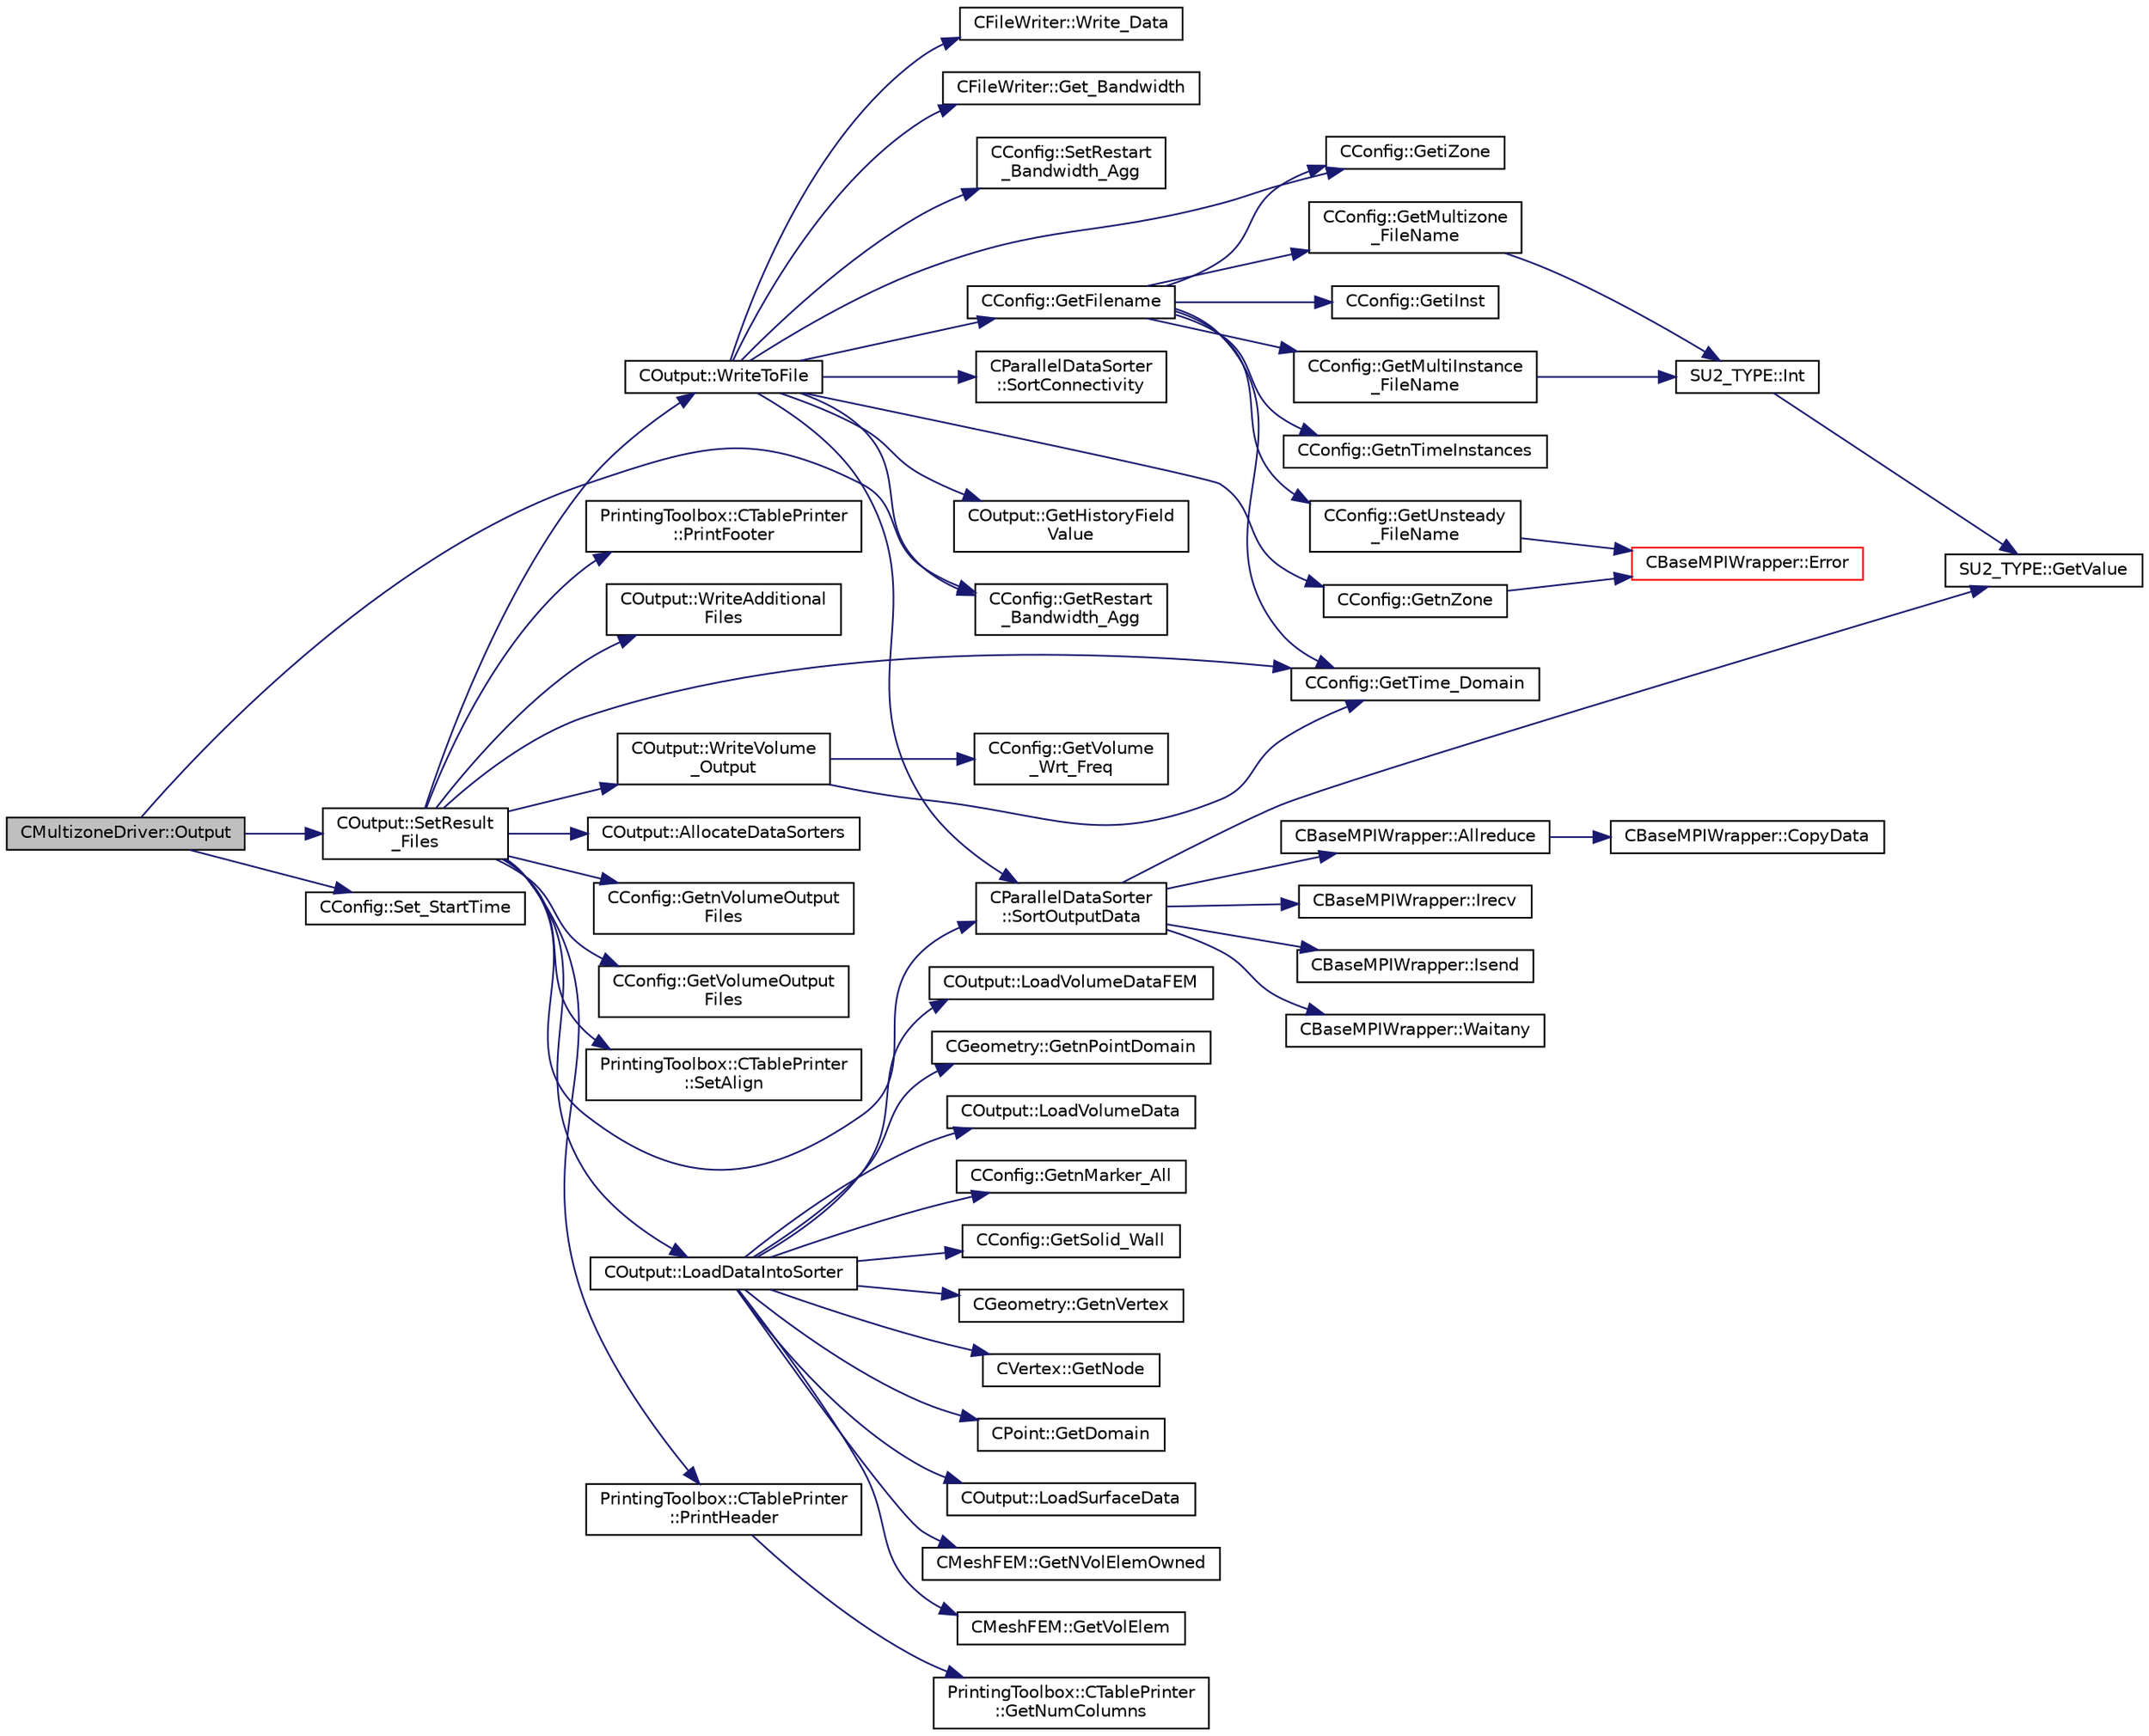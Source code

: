 digraph "CMultizoneDriver::Output"
{
  edge [fontname="Helvetica",fontsize="10",labelfontname="Helvetica",labelfontsize="10"];
  node [fontname="Helvetica",fontsize="10",shape=record];
  rankdir="LR";
  Node513 [label="CMultizoneDriver::Output",height=0.2,width=0.4,color="black", fillcolor="grey75", style="filled", fontcolor="black"];
  Node513 -> Node514 [color="midnightblue",fontsize="10",style="solid",fontname="Helvetica"];
  Node514 [label="COutput::SetResult\l_Files",height=0.2,width=0.4,color="black", fillcolor="white", style="filled",URL="$class_c_output.html#a8cae0e94e8769f55d5865df600acbc2f",tooltip="Loop through all requested output files and write the volume output data. "];
  Node514 -> Node515 [color="midnightblue",fontsize="10",style="solid",fontname="Helvetica"];
  Node515 [label="COutput::WriteVolume\l_Output",height=0.2,width=0.4,color="black", fillcolor="white", style="filled",URL="$class_c_output.html#a6bb81c295bd6c8f355af10e70ef722cf",tooltip="Determines if the the volume output should be written. "];
  Node515 -> Node516 [color="midnightblue",fontsize="10",style="solid",fontname="Helvetica"];
  Node516 [label="CConfig::GetTime_Domain",height=0.2,width=0.4,color="black", fillcolor="white", style="filled",URL="$class_c_config.html#a6a11350b3c8d7577318be43cda6f7292",tooltip="Check if the multizone problem is solved for time domain. "];
  Node515 -> Node517 [color="midnightblue",fontsize="10",style="solid",fontname="Helvetica"];
  Node517 [label="CConfig::GetVolume\l_Wrt_Freq",height=0.2,width=0.4,color="black", fillcolor="white", style="filled",URL="$class_c_config.html#afcbc5bb8f664e7ccef9f2b195f849600",tooltip="GetScreen_Wrt_Freq_Inner. "];
  Node514 -> Node518 [color="midnightblue",fontsize="10",style="solid",fontname="Helvetica"];
  Node518 [label="COutput::AllocateDataSorters",height=0.2,width=0.4,color="black", fillcolor="white", style="filled",URL="$class_c_output.html#a576a9991a81b18368a1f8ad09b8c65cf",tooltip="Allocates the data sorters if necessary. "];
  Node514 -> Node516 [color="midnightblue",fontsize="10",style="solid",fontname="Helvetica"];
  Node514 -> Node519 [color="midnightblue",fontsize="10",style="solid",fontname="Helvetica"];
  Node519 [label="COutput::LoadDataIntoSorter",height=0.2,width=0.4,color="black", fillcolor="white", style="filled",URL="$class_c_output.html#ac54efb9d794c522e1bef6cb4ed0d5b9f",tooltip="Load up the values of the requested volume fields into ::Local_Data array. "];
  Node519 -> Node520 [color="midnightblue",fontsize="10",style="solid",fontname="Helvetica"];
  Node520 [label="CMeshFEM::GetNVolElemOwned",height=0.2,width=0.4,color="black", fillcolor="white", style="filled",URL="$class_c_mesh_f_e_m.html#a665c7319b3d55a66ba83cd074b35f9a5",tooltip="Function, which makes available the number of owned volume elements in the local FEM mesh..."];
  Node519 -> Node521 [color="midnightblue",fontsize="10",style="solid",fontname="Helvetica"];
  Node521 [label="CMeshFEM::GetVolElem",height=0.2,width=0.4,color="black", fillcolor="white", style="filled",URL="$class_c_mesh_f_e_m.html#a838a7b4f4ad6edcf019a90113a09b290",tooltip="Function, which makes available the volume elements in the local FEM mesh. "];
  Node519 -> Node522 [color="midnightblue",fontsize="10",style="solid",fontname="Helvetica"];
  Node522 [label="COutput::LoadVolumeDataFEM",height=0.2,width=0.4,color="black", fillcolor="white", style="filled",URL="$class_c_output.html#a379815a77f3a10e96834a95ff74d57f1",tooltip="Set the values of the volume output fields for a point. "];
  Node519 -> Node523 [color="midnightblue",fontsize="10",style="solid",fontname="Helvetica"];
  Node523 [label="CGeometry::GetnPointDomain",height=0.2,width=0.4,color="black", fillcolor="white", style="filled",URL="$class_c_geometry.html#a4fc7de3bff7b6f8c35717016d6f8fcb2",tooltip="Get number of real points (that belong to the domain). "];
  Node519 -> Node524 [color="midnightblue",fontsize="10",style="solid",fontname="Helvetica"];
  Node524 [label="COutput::LoadVolumeData",height=0.2,width=0.4,color="black", fillcolor="white", style="filled",URL="$class_c_output.html#ad9fcb944022e0d7131d89987458a02ce",tooltip="Set the values of the volume output fields for a point. "];
  Node519 -> Node525 [color="midnightblue",fontsize="10",style="solid",fontname="Helvetica"];
  Node525 [label="CConfig::GetnMarker_All",height=0.2,width=0.4,color="black", fillcolor="white", style="filled",URL="$class_c_config.html#a300c4884edfc0c2acf395036439004f4",tooltip="Get the total number of boundary markers including send/receive domains. "];
  Node519 -> Node526 [color="midnightblue",fontsize="10",style="solid",fontname="Helvetica"];
  Node526 [label="CConfig::GetSolid_Wall",height=0.2,width=0.4,color="black", fillcolor="white", style="filled",URL="$class_c_config.html#a8f739332bbaa776b6189c556243203ce",tooltip="Determines whether a marker with index iMarker is a solid boundary. "];
  Node519 -> Node527 [color="midnightblue",fontsize="10",style="solid",fontname="Helvetica"];
  Node527 [label="CGeometry::GetnVertex",height=0.2,width=0.4,color="black", fillcolor="white", style="filled",URL="$class_c_geometry.html#a55427e474834af1941e13750b17975be",tooltip="Get number of vertices. "];
  Node519 -> Node528 [color="midnightblue",fontsize="10",style="solid",fontname="Helvetica"];
  Node528 [label="CVertex::GetNode",height=0.2,width=0.4,color="black", fillcolor="white", style="filled",URL="$class_c_vertex.html#a95c513bf927464157ed96b6c79779a1f",tooltip="Get the node of the vertex. "];
  Node519 -> Node529 [color="midnightblue",fontsize="10",style="solid",fontname="Helvetica"];
  Node529 [label="CPoint::GetDomain",height=0.2,width=0.4,color="black", fillcolor="white", style="filled",URL="$class_c_point.html#a1d7e22a60d4cfef356af1cba2bab3e55",tooltip="For parallel computation, its indicates if a point must be computed or not. "];
  Node519 -> Node530 [color="midnightblue",fontsize="10",style="solid",fontname="Helvetica"];
  Node530 [label="COutput::LoadSurfaceData",height=0.2,width=0.4,color="black", fillcolor="white", style="filled",URL="$class_c_output.html#a01f7c43d229c94a9e8e954a538e5e66e",tooltip="Set the values of the volume output fields for a surface point. "];
  Node514 -> Node531 [color="midnightblue",fontsize="10",style="solid",fontname="Helvetica"];
  Node531 [label="CParallelDataSorter\l::SortOutputData",height=0.2,width=0.4,color="black", fillcolor="white", style="filled",URL="$class_c_parallel_data_sorter.html#a44dd56ef2671d15e21eacf3fda758a83",tooltip="Sort the output data for each grid node into a linear partitioning across all processors. "];
  Node531 -> Node532 [color="midnightblue",fontsize="10",style="solid",fontname="Helvetica"];
  Node532 [label="CBaseMPIWrapper::Irecv",height=0.2,width=0.4,color="black", fillcolor="white", style="filled",URL="$class_c_base_m_p_i_wrapper.html#ae41565b441aee76e1b48eb03e5ac86dd"];
  Node531 -> Node533 [color="midnightblue",fontsize="10",style="solid",fontname="Helvetica"];
  Node533 [label="CBaseMPIWrapper::Isend",height=0.2,width=0.4,color="black", fillcolor="white", style="filled",URL="$class_c_base_m_p_i_wrapper.html#a43a415ec11a029ade218eaf8c807a817"];
  Node531 -> Node534 [color="midnightblue",fontsize="10",style="solid",fontname="Helvetica"];
  Node534 [label="CBaseMPIWrapper::Waitany",height=0.2,width=0.4,color="black", fillcolor="white", style="filled",URL="$class_c_base_m_p_i_wrapper.html#ade364e6661c9eec2070a2448dbb5750b"];
  Node531 -> Node535 [color="midnightblue",fontsize="10",style="solid",fontname="Helvetica"];
  Node535 [label="SU2_TYPE::GetValue",height=0.2,width=0.4,color="black", fillcolor="white", style="filled",URL="$namespace_s_u2___t_y_p_e.html#a0ed43473f5a450ce028d088427bf10cb",tooltip="Get the (primitive) value of the datatype (needs to be implemented for each new type). "];
  Node531 -> Node536 [color="midnightblue",fontsize="10",style="solid",fontname="Helvetica"];
  Node536 [label="CBaseMPIWrapper::Allreduce",height=0.2,width=0.4,color="black", fillcolor="white", style="filled",URL="$class_c_base_m_p_i_wrapper.html#a637b6fd917a8ca91ce748ba88e0d66b6"];
  Node536 -> Node537 [color="midnightblue",fontsize="10",style="solid",fontname="Helvetica"];
  Node537 [label="CBaseMPIWrapper::CopyData",height=0.2,width=0.4,color="black", fillcolor="white", style="filled",URL="$class_c_base_m_p_i_wrapper.html#a4725cc1dd65b161b483e812a538a5e36"];
  Node514 -> Node538 [color="midnightblue",fontsize="10",style="solid",fontname="Helvetica"];
  Node538 [label="CConfig::GetnVolumeOutput\lFiles",height=0.2,width=0.4,color="black", fillcolor="white", style="filled",URL="$class_c_config.html#a6cf9854bcb405076da4fd7ae74569bf5",tooltip="GetnVolumeOutputFiles. "];
  Node514 -> Node539 [color="midnightblue",fontsize="10",style="solid",fontname="Helvetica"];
  Node539 [label="CConfig::GetVolumeOutput\lFiles",height=0.2,width=0.4,color="black", fillcolor="white", style="filled",URL="$class_c_config.html#a4b0bfd46ed50cdab8d7d232f2d44c190",tooltip="GetVolumeOutputFiles. "];
  Node514 -> Node540 [color="midnightblue",fontsize="10",style="solid",fontname="Helvetica"];
  Node540 [label="PrintingToolbox::CTablePrinter\l::SetAlign",height=0.2,width=0.4,color="black", fillcolor="white", style="filled",URL="$class_printing_toolbox_1_1_c_table_printer.html#ad3691499a7bfa024bf97a7fc00ef33c7",tooltip="Set the alignment of the table entries (CENTER only works for the header at the moment). "];
  Node514 -> Node541 [color="midnightblue",fontsize="10",style="solid",fontname="Helvetica"];
  Node541 [label="PrintingToolbox::CTablePrinter\l::PrintHeader",height=0.2,width=0.4,color="black", fillcolor="white", style="filled",URL="$class_printing_toolbox_1_1_c_table_printer.html#a475fafce69bdc78e973a2546e6e6be76",tooltip="Print the header. "];
  Node541 -> Node542 [color="midnightblue",fontsize="10",style="solid",fontname="Helvetica"];
  Node542 [label="PrintingToolbox::CTablePrinter\l::GetNumColumns",height=0.2,width=0.4,color="black", fillcolor="white", style="filled",URL="$class_printing_toolbox_1_1_c_table_printer.html#ace0a256a0479f734c338ae3648f28ed3",tooltip="Get number of columns of the table. "];
  Node514 -> Node543 [color="midnightblue",fontsize="10",style="solid",fontname="Helvetica"];
  Node543 [label="COutput::WriteToFile",height=0.2,width=0.4,color="black", fillcolor="white", style="filled",URL="$class_c_output.html#af8fba1a012ec9464eb70e45d0bade78a",tooltip="Allocates the appropriate file writer based on the chosen format and writes sorted data to file..."];
  Node543 -> Node544 [color="midnightblue",fontsize="10",style="solid",fontname="Helvetica"];
  Node544 [label="CConfig::GetFilename",height=0.2,width=0.4,color="black", fillcolor="white", style="filled",URL="$class_c_config.html#a71b8b08c6c1ba23c9ba1ed687bb635dc",tooltip="Add any numbers necessary to the filename (iteration number, zone ID ...) "];
  Node544 -> Node545 [color="midnightblue",fontsize="10",style="solid",fontname="Helvetica"];
  Node545 [label="CConfig::GetMultizone\l_FileName",height=0.2,width=0.4,color="black", fillcolor="white", style="filled",URL="$class_c_config.html#af4d81fc4ec805bb4a89f3739048d8824",tooltip="Append the zone index to the restart or the solution files. "];
  Node545 -> Node546 [color="midnightblue",fontsize="10",style="solid",fontname="Helvetica"];
  Node546 [label="SU2_TYPE::Int",height=0.2,width=0.4,color="black", fillcolor="white", style="filled",URL="$namespace_s_u2___t_y_p_e.html#a6b48817766d8a6486caa2807a52f6bae",tooltip="Casts the primitive value to int (uses GetValue, already implemented for each type). "];
  Node546 -> Node535 [color="midnightblue",fontsize="10",style="solid",fontname="Helvetica"];
  Node544 -> Node547 [color="midnightblue",fontsize="10",style="solid",fontname="Helvetica"];
  Node547 [label="CConfig::GetiZone",height=0.2,width=0.4,color="black", fillcolor="white", style="filled",URL="$class_c_config.html#ac09e21f44792b38adb3f933a4426b25f",tooltip="Provides the number of varaibles. "];
  Node544 -> Node548 [color="midnightblue",fontsize="10",style="solid",fontname="Helvetica"];
  Node548 [label="CConfig::GetnTimeInstances",height=0.2,width=0.4,color="black", fillcolor="white", style="filled",URL="$class_c_config.html#a2e52fd45c8b5179c9cb3ce5fff935f11",tooltip="Retrieves the number of periodic time instances for Harmonic Balance. "];
  Node544 -> Node549 [color="midnightblue",fontsize="10",style="solid",fontname="Helvetica"];
  Node549 [label="CConfig::GetMultiInstance\l_FileName",height=0.2,width=0.4,color="black", fillcolor="white", style="filled",URL="$class_c_config.html#aa09a28009de12d84ac2e640489bc70fe",tooltip="Append the instance index to the restart or the solution files. "];
  Node549 -> Node546 [color="midnightblue",fontsize="10",style="solid",fontname="Helvetica"];
  Node544 -> Node550 [color="midnightblue",fontsize="10",style="solid",fontname="Helvetica"];
  Node550 [label="CConfig::GetiInst",height=0.2,width=0.4,color="black", fillcolor="white", style="filled",URL="$class_c_config.html#a13643de8d58ed6b848b193eae54c97e8",tooltip="Get the current instance. "];
  Node544 -> Node516 [color="midnightblue",fontsize="10",style="solid",fontname="Helvetica"];
  Node544 -> Node551 [color="midnightblue",fontsize="10",style="solid",fontname="Helvetica"];
  Node551 [label="CConfig::GetUnsteady\l_FileName",height=0.2,width=0.4,color="black", fillcolor="white", style="filled",URL="$class_c_config.html#a58c909cea24176adb2b2e9115fa6de7f",tooltip="Augment the input filename with the iteration number for an unsteady file. "];
  Node551 -> Node552 [color="midnightblue",fontsize="10",style="solid",fontname="Helvetica"];
  Node552 [label="CBaseMPIWrapper::Error",height=0.2,width=0.4,color="red", fillcolor="white", style="filled",URL="$class_c_base_m_p_i_wrapper.html#a04457c47629bda56704e6a8804833eeb"];
  Node543 -> Node554 [color="midnightblue",fontsize="10",style="solid",fontname="Helvetica"];
  Node554 [label="CParallelDataSorter\l::SortConnectivity",height=0.2,width=0.4,color="black", fillcolor="white", style="filled",URL="$class_c_parallel_data_sorter.html#a07cb46b33f5de77f0d7f305162c20f2c",tooltip="Sort the connectivities (volume and surface) into data structures. "];
  Node543 -> Node531 [color="midnightblue",fontsize="10",style="solid",fontname="Helvetica"];
  Node543 -> Node547 [color="midnightblue",fontsize="10",style="solid",fontname="Helvetica"];
  Node543 -> Node555 [color="midnightblue",fontsize="10",style="solid",fontname="Helvetica"];
  Node555 [label="CConfig::GetnZone",height=0.2,width=0.4,color="black", fillcolor="white", style="filled",URL="$class_c_config.html#a33f1af516d14a4d3815b577c37398773",tooltip="Gets the number of zones in the mesh file. "];
  Node555 -> Node552 [color="midnightblue",fontsize="10",style="solid",fontname="Helvetica"];
  Node543 -> Node556 [color="midnightblue",fontsize="10",style="solid",fontname="Helvetica"];
  Node556 [label="COutput::GetHistoryField\lValue",height=0.2,width=0.4,color="black", fillcolor="white", style="filled",URL="$class_c_output.html#aee0f98850225dbdba4f30b0d4fc63e77",tooltip="Get the value of particular history output field. "];
  Node543 -> Node557 [color="midnightblue",fontsize="10",style="solid",fontname="Helvetica"];
  Node557 [label="CFileWriter::Write_Data",height=0.2,width=0.4,color="black", fillcolor="white", style="filled",URL="$class_c_file_writer.html#a238a44b32df97854a46983d9ae214443",tooltip="Write sorted data to file. "];
  Node543 -> Node558 [color="midnightblue",fontsize="10",style="solid",fontname="Helvetica"];
  Node558 [label="CFileWriter::Get_Bandwidth",height=0.2,width=0.4,color="black", fillcolor="white", style="filled",URL="$class_c_file_writer.html#acaaf1f68203701bee5f645ee0e7d19f7",tooltip="Get the bandwith used for the last writing. "];
  Node543 -> Node559 [color="midnightblue",fontsize="10",style="solid",fontname="Helvetica"];
  Node559 [label="CConfig::SetRestart\l_Bandwidth_Agg",height=0.2,width=0.4,color="black", fillcolor="white", style="filled",URL="$class_c_config.html#a9a06687acc9a585a507fe9164c708f8b",tooltip="Set the sum of the bandwidth for writing binary restarts (to be averaged later). "];
  Node543 -> Node560 [color="midnightblue",fontsize="10",style="solid",fontname="Helvetica"];
  Node560 [label="CConfig::GetRestart\l_Bandwidth_Agg",height=0.2,width=0.4,color="black", fillcolor="white", style="filled",URL="$class_c_config.html#ae7a529cf315ec4396ab0d7ac1d1ba643",tooltip="Set the sum of the bandwidth for writing binary restarts (to be averaged later). "];
  Node514 -> Node561 [color="midnightblue",fontsize="10",style="solid",fontname="Helvetica"];
  Node561 [label="PrintingToolbox::CTablePrinter\l::PrintFooter",height=0.2,width=0.4,color="black", fillcolor="white", style="filled",URL="$class_printing_toolbox_1_1_c_table_printer.html#ac1bc6229daf9b3181de565905281ee2a",tooltip="Print the footer. "];
  Node514 -> Node562 [color="midnightblue",fontsize="10",style="solid",fontname="Helvetica"];
  Node562 [label="COutput::WriteAdditional\lFiles",height=0.2,width=0.4,color="black", fillcolor="white", style="filled",URL="$class_c_output.html#a62857be8ebc907de66597e5ce40d9434",tooltip="Write any additional files defined for the current solver. "];
  Node513 -> Node560 [color="midnightblue",fontsize="10",style="solid",fontname="Helvetica"];
  Node513 -> Node563 [color="midnightblue",fontsize="10",style="solid",fontname="Helvetica"];
  Node563 [label="CConfig::Set_StartTime",height=0.2,width=0.4,color="black", fillcolor="white", style="filled",URL="$class_c_config.html#aedf3896a475f7729d217dfe27f6da3e8",tooltip="Set the start time to track a phase of the code (preprocessing, compute, output). ..."];
}
